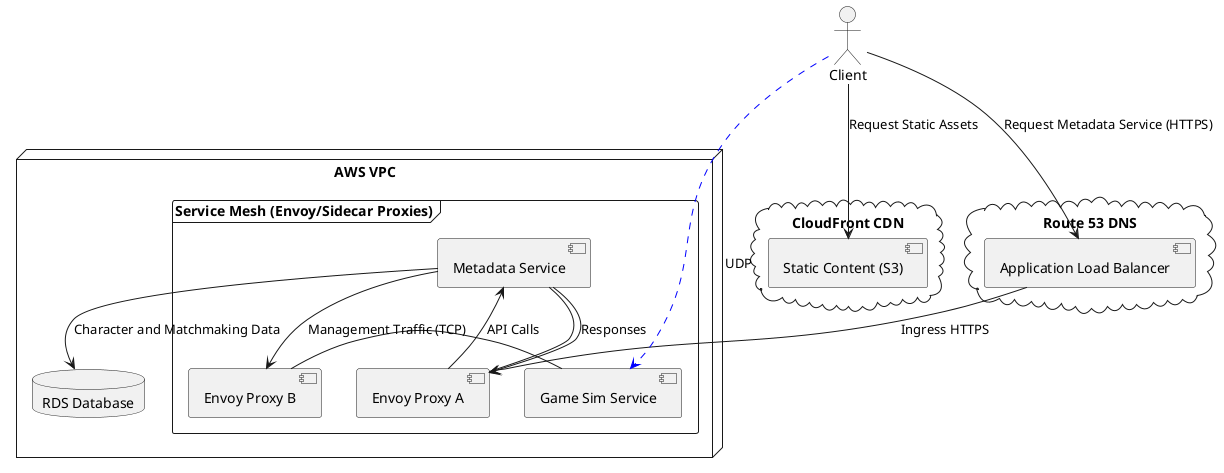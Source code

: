 @startuml Service Mesh Integration
actor Client

cloud "CloudFront CDN" {
    [Static Content (S3)]
}

cloud "Route 53 DNS" {
    [Application Load Balancer]
}

node "AWS VPC" {
    frame "Service Mesh (Envoy/Sidecar Proxies)" {
        [Metadata Service] - [Envoy Proxy A]
        [Game Sim Service] - [Envoy Proxy B]
    }
    database "RDS Database" as RDS
}

' Client to Static Content
Client --> [Static Content (S3)] : Request Static Assets

' Client to Metadata Service
Client --> [Application Load Balancer] : Request Metadata Service (HTTPS)
[Application Load Balancer] --> [Envoy Proxy A] : Ingress HTTPS
[Envoy Proxy A] --> [Metadata Service] : API Calls
[Metadata Service] --> [Envoy Proxy A] : Responses

' Internal Traffic (Service-to-Service)
[Metadata Service] --> [Envoy Proxy B] : Management Traffic (TCP)
[Metadata Service] --> RDS : Character and Matchmaking Data

' Client to Game Sim - Direct UDP
Client -[#blue,dashed]-> [Game Sim Service] : UDP 
@enduml

